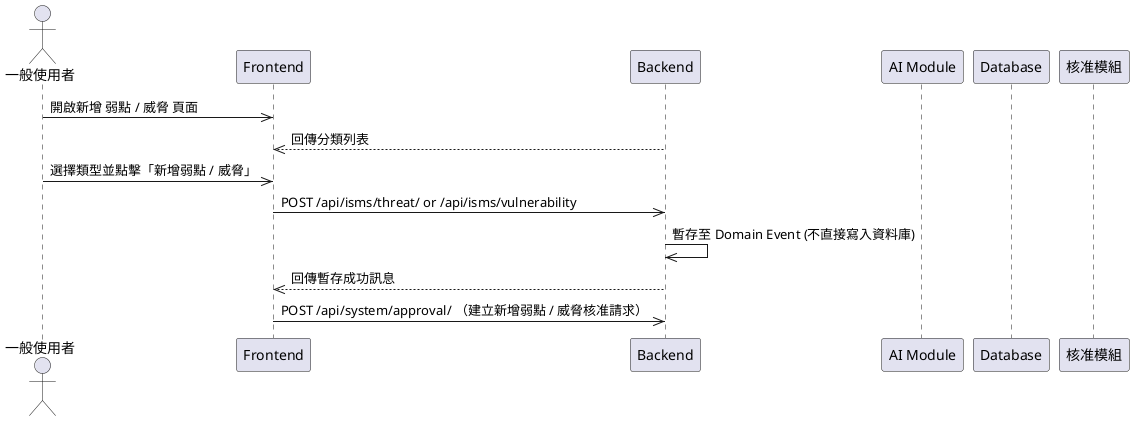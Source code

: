 @startuml
actor User as "一般使用者"
participant Frontend
participant Backend
participant AI_Module as "AI Module"
participant Database
participant Approval as "核准模組"

User->>Frontend: 開啟新增 弱點 / 威脅 頁面
Backend-->>Frontend: 回傳分類列表
User->>Frontend: 選擇類型並點擊「新增弱點 / 威脅」
Frontend->>Backend: POST /api/isms/threat/ or /api/isms/vulnerability
Backend->>Backend: 暫存至 Domain Event (不直接寫入資料庫)
Backend-->>Frontend: 回傳暫存成功訊息
Frontend->>Backend: POST /api/system/approval/ （建立新增弱點 / 威脅核准請求）
@enduml
